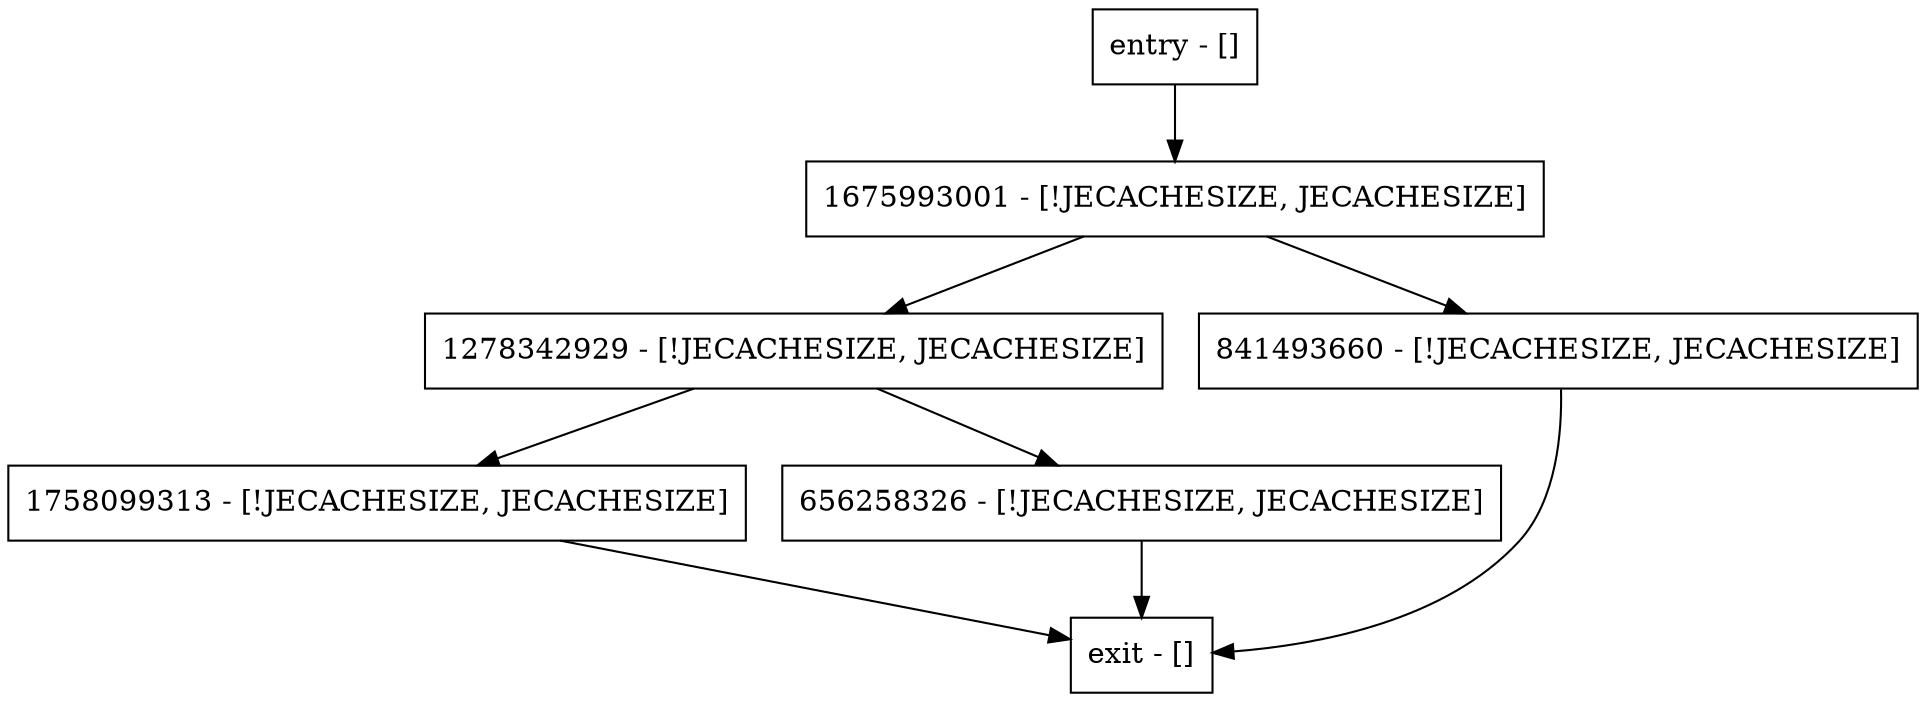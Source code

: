 digraph loadVLSN {
node [shape=record];
entry [label="entry - []"];
exit [label="exit - []"];
1278342929 [label="1278342929 - [!JECACHESIZE, JECACHESIZE]"];
1675993001 [label="1675993001 - [!JECACHESIZE, JECACHESIZE]"];
841493660 [label="841493660 - [!JECACHESIZE, JECACHESIZE]"];
1758099313 [label="1758099313 - [!JECACHESIZE, JECACHESIZE]"];
656258326 [label="656258326 - [!JECACHESIZE, JECACHESIZE]"];
entry;
exit;
entry -> 1675993001;
1278342929 -> 1758099313;
1278342929 -> 656258326;
1675993001 -> 1278342929;
1675993001 -> 841493660;
841493660 -> exit;
1758099313 -> exit;
656258326 -> exit;
}

